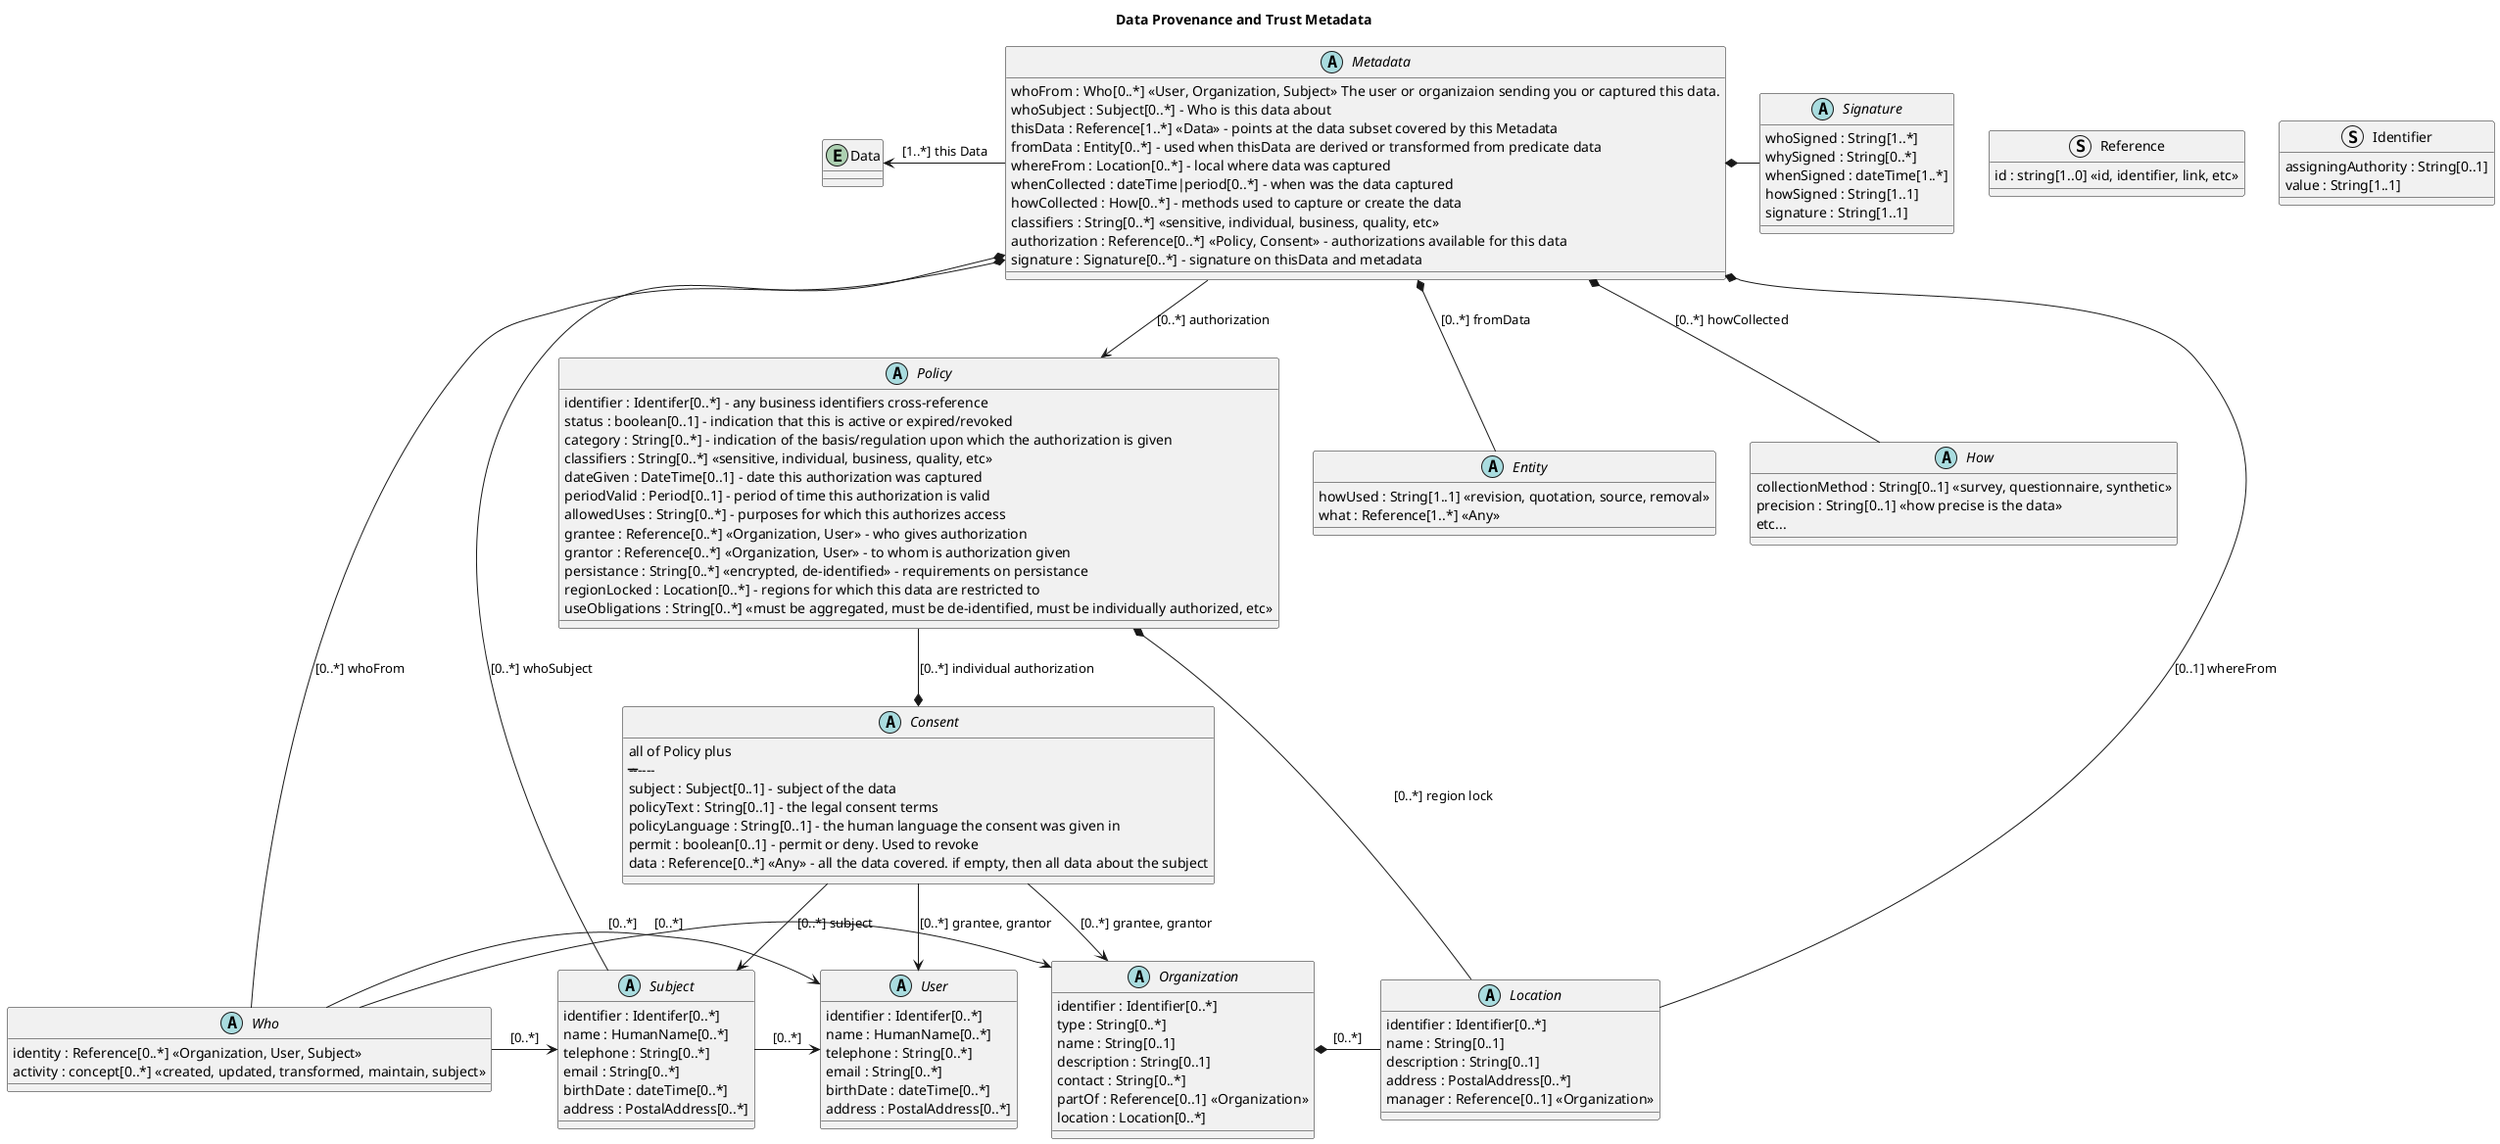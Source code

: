 @startuml 
title Data Provenance and Trust Metadata

struct Reference {
    id : string[1..0] <<id, identifier, link, etc>>
}

struct Identifier { 
    assigningAuthority : String[0..1]
    value : String[1..1]
}

abstract class Signature {
    whoSigned : String[1..*]
    whySigned : String[0..*]
    whenSigned : dateTime[1..*]
    howSigned : String[1..1] 
    signature : String[1..1] 
}
entity Data

abstract class Metadata {
  whoFrom : Who[0..*] <<User, Organization, Subject>> The user or organizaion sending you or captured this data.
  whoSubject : Subject[0..*] - Who is this data about
  thisData : Reference[1..*] <<Data>> - points at the data subset covered by this Metadata
  fromData : Entity[0..*] - used when thisData are derived or transformed from predicate data
  whereFrom : Location[0..*] - local where data was captured
  whenCollected : dateTime|period[0..*] - when was the data captured
  howCollected : How[0..*] - methods used to capture or create the data
  classifiers : String[0..*] <<sensitive, individual, business, quality, etc>> 
  authorization : Reference[0..*] <<Policy, Consent>> - authorizations available for this data
  signature : Signature[0..*] - signature on thisData and metadata
}
Metadata *-down- Entity : [0..*] fromData
Metadata *-down- How : [0..*] howCollected
Metadata *-down- Who : [0..*] whoFrom
Metadata *-down- Subject : [0..*] whoSubject
Metadata -down-> Policy : [0..*] authorization
Metadata *-down- Location : [0..1] whereFrom
Metadata -left-> Data : [1..*] this Data
Metadata *-right- Signature

abstract class Who {
    identity : Reference[0..*] <<Organization, User, Subject>>
    activity : concept[0..*] <<created, updated, transformed, maintain, subject>>
}

Who -> User : [0..*]
Who -> Organization : [0..*]
Who -> Subject : [0..*]

abstract class User {
    identifier : Identifer[0..*]
    name : HumanName[0..*]
    telephone : String[0..*]
    email : String[0..*]
    birthDate : dateTime[0..*]
    address : PostalAddress[0..*]
}

abstract class Subject {
    identifier : Identifer[0..*]
    name : HumanName[0..*]
    telephone : String[0..*]
    email : String[0..*]
    birthDate : dateTime[0..*]
    address : PostalAddress[0..*]
}
Subject -> User : [0..*]

abstract class Organization {
    identifier : Identifier[0..*]
    type : String[0..*]
    name : String[0..1]
    description : String[0..1]
    contact : String[0..*]
    partOf : Reference[0..1] <<Organization>>
    location : Location[0..*]
}
Organization *- Location : [0..*]

abstract class Location {
    identifier : Identifier[0..*]
    name : String[0..1]
    description : String[0..1]
    address : PostalAddress[0..*]
    manager : Reference[0..1] <<Organization>>
}


abstract class Entity {
    howUsed : String[1..1] <<revision, quotation, source, removal>>
    what : Reference[1..*] <<Any>>
}

abstract class How {
    collectionMethod : String[0..1] <<survey, questionnaire, synthetic>>
    precision : String[0..1] <<how precise is the data>>
    etc...
}

abstract class Policy {
    identifier : Identifer[0..*] - any business identifiers cross-reference
    status : boolean[0..1] - indication that this is active or expired/revoked
    category : String[0..*] - indication of the basis/regulation upon which the authorization is given
    classifiers : String[0..*] <<sensitive, individual, business, quality, etc>> 
    dateGiven : DateTime[0..1] - date this authorization was captured
    periodValid : Period[0..1] - period of time this authorization is valid
    allowedUses : String[0..*] - purposes for which this authorizes access
    grantee : Reference[0..*] <<Organization, User>> - who gives authorization
    grantor : Reference[0..*] <<Organization, User>> - to whom is authorization given
    persistance : String[0..*] <<encrypted, de-identified>> - requirements on persistance
    regionLocked : Location[0..*] - regions for which this data are restricted to
    useObligations : String[0..*] <<must be aggregated, must be de-identified, must be individually authorized, etc>>
}
Policy -down-* Consent : [0..*] individual authorization

abstract class Consent {
 all of Policy plus
    --------------
    subject : Subject[0..1] - subject of the data
    policyText : String[0..1] - the legal consent terms 
    policyLanguage : String[0..1] - the human language the consent was given in
    permit : boolean[0..1] - permit or deny. Used to revoke
    data : Reference[0..*] <<Any>> - all the data covered. if empty, then all data about the subject
}
Policy *-down- Location : [0..*] region lock
Consent -down-> Organization : [0..*] grantee, grantor
Consent -down-> User : [0..*] grantee, grantor
Consent -down-> Subject : [0..*] subject

@enduml